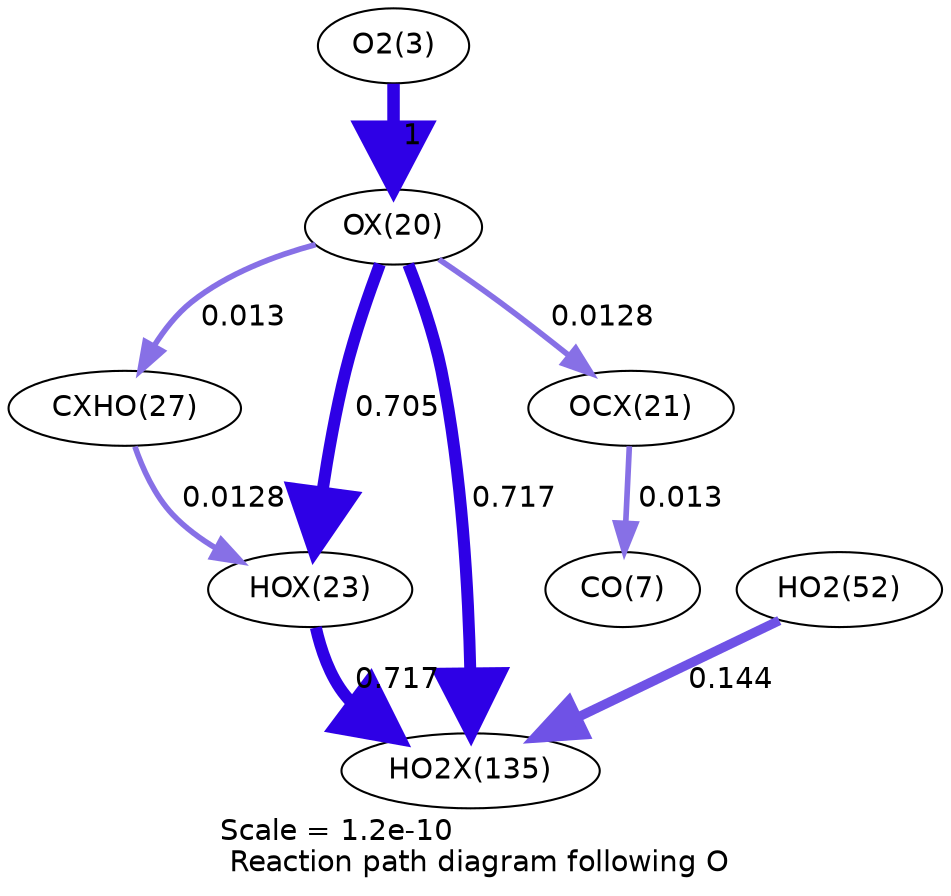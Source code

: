 digraph reaction_paths {
center=1;
s5 -> s28[fontname="Helvetica", penwidth=6, arrowsize=3, color="0.7, 1.5, 0.9"
, label=" 1"];
s28 -> s31[fontname="Helvetica", penwidth=5.74, arrowsize=2.87, color="0.7, 1.2, 0.9"
, label=" 0.705"];
s28 -> s46[fontname="Helvetica", penwidth=5.75, arrowsize=2.87, color="0.7, 1.22, 0.9"
, label=" 0.717"];
s28 -> s33[fontname="Helvetica", penwidth=2.72, arrowsize=1.36, color="0.7, 0.513, 0.9"
, label=" 0.013"];
s28 -> s29[fontname="Helvetica", penwidth=2.71, arrowsize=1.35, color="0.7, 0.513, 0.9"
, label=" 0.0128"];
s31 -> s46[fontname="Helvetica", penwidth=5.75, arrowsize=2.87, color="0.7, 1.22, 0.9"
, label=" 0.717"];
s33 -> s31[fontname="Helvetica", penwidth=2.71, arrowsize=1.35, color="0.7, 0.513, 0.9"
, label=" 0.0128"];
s21 -> s46[fontname="Helvetica", penwidth=4.54, arrowsize=2.27, color="0.7, 0.644, 0.9"
, label=" 0.144"];
s29 -> s9[fontname="Helvetica", penwidth=2.72, arrowsize=1.36, color="0.7, 0.513, 0.9"
, label=" 0.013"];
s5 [ fontname="Helvetica", label="O2(3)"];
s9 [ fontname="Helvetica", label="CO(7)"];
s21 [ fontname="Helvetica", label="HO2(52)"];
s28 [ fontname="Helvetica", label="OX(20)"];
s29 [ fontname="Helvetica", label="OCX(21)"];
s31 [ fontname="Helvetica", label="HOX(23)"];
s33 [ fontname="Helvetica", label="CXHO(27)"];
s46 [ fontname="Helvetica", label="HO2X(135)"];
 label = "Scale = 1.2e-10\l Reaction path diagram following O";
 fontname = "Helvetica";
}
